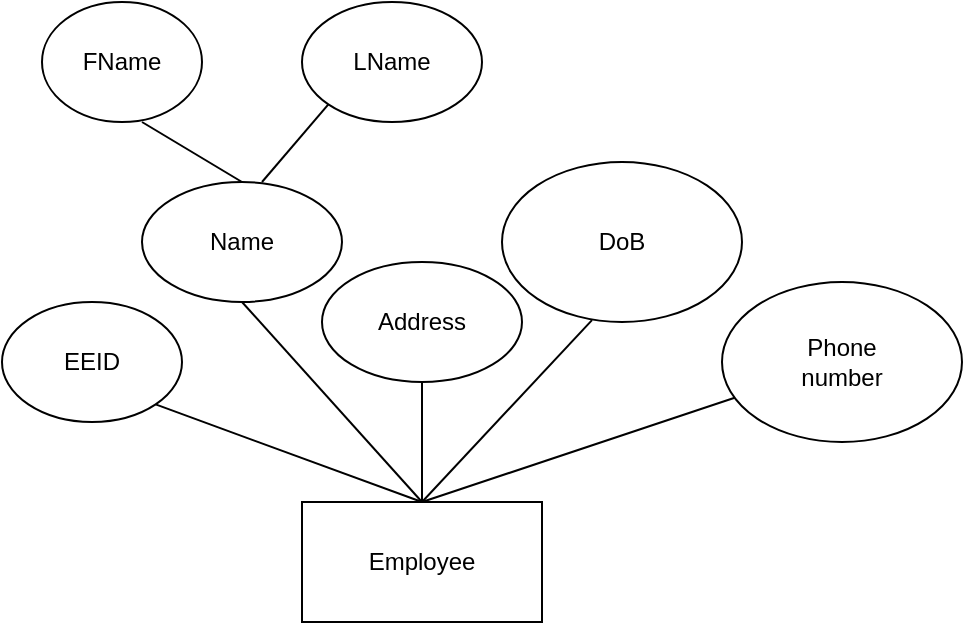 <mxfile version="14.7.10" type="github"><diagram id="vQHucJHa2scrvkwMp-Zf" name="Page-1"><mxGraphModel dx="1655" dy="1631" grid="1" gridSize="10" guides="1" tooltips="1" connect="1" arrows="1" fold="1" page="1" pageScale="1" pageWidth="827" pageHeight="1169" math="0" shadow="0"><root><mxCell id="0"/><mxCell id="1" parent="0"/><object label="" id="iI4ehs1HzYT6XFBE8cSP-1"><mxCell style="rounded=0;whiteSpace=wrap;html=1;" parent="1" vertex="1"><mxGeometry x="110" y="170" width="120" height="60" as="geometry"/></mxCell></object><mxCell id="iI4ehs1HzYT6XFBE8cSP-2" value="Employee" style="text;html=1;strokeColor=none;fillColor=none;align=center;verticalAlign=middle;whiteSpace=wrap;rounded=0;" parent="1" vertex="1"><mxGeometry x="130" y="190" width="80" height="20" as="geometry"/></mxCell><mxCell id="iI4ehs1HzYT6XFBE8cSP-4" value="" style="ellipse;whiteSpace=wrap;html=1;" parent="1" vertex="1"><mxGeometry x="-40" y="70" width="90" height="60" as="geometry"/></mxCell><mxCell id="YJPDPUidiwIQnSpkHCXg-1" value="" style="ellipse;whiteSpace=wrap;html=1;" vertex="1" parent="1"><mxGeometry x="30" y="10" width="100" height="60" as="geometry"/></mxCell><mxCell id="YJPDPUidiwIQnSpkHCXg-2" value="" style="ellipse;whiteSpace=wrap;html=1;" vertex="1" parent="1"><mxGeometry x="210" width="120" height="80" as="geometry"/></mxCell><mxCell id="YJPDPUidiwIQnSpkHCXg-3" value="" style="ellipse;whiteSpace=wrap;html=1;" vertex="1" parent="1"><mxGeometry x="120" y="50" width="100" height="60" as="geometry"/></mxCell><mxCell id="YJPDPUidiwIQnSpkHCXg-4" value="" style="ellipse;whiteSpace=wrap;html=1;" vertex="1" parent="1"><mxGeometry x="320" y="60" width="120" height="80" as="geometry"/></mxCell><mxCell id="YJPDPUidiwIQnSpkHCXg-5" value="EEID" style="text;html=1;strokeColor=none;fillColor=none;align=center;verticalAlign=middle;whiteSpace=wrap;rounded=0;" vertex="1" parent="1"><mxGeometry x="-15" y="90" width="40" height="20" as="geometry"/></mxCell><mxCell id="YJPDPUidiwIQnSpkHCXg-6" value="Name&lt;br&gt;" style="text;html=1;strokeColor=none;fillColor=none;align=center;verticalAlign=middle;whiteSpace=wrap;rounded=0;" vertex="1" parent="1"><mxGeometry x="60" y="30" width="40" height="20" as="geometry"/></mxCell><mxCell id="YJPDPUidiwIQnSpkHCXg-8" value="Address" style="text;html=1;strokeColor=none;fillColor=none;align=center;verticalAlign=middle;whiteSpace=wrap;rounded=0;" vertex="1" parent="1"><mxGeometry x="150" y="70" width="40" height="20" as="geometry"/></mxCell><mxCell id="YJPDPUidiwIQnSpkHCXg-9" value="DoB" style="text;html=1;strokeColor=none;fillColor=none;align=center;verticalAlign=middle;whiteSpace=wrap;rounded=0;" vertex="1" parent="1"><mxGeometry x="250" y="30" width="40" height="20" as="geometry"/></mxCell><mxCell id="YJPDPUidiwIQnSpkHCXg-11" value="Phone number&lt;br&gt;" style="text;html=1;strokeColor=none;fillColor=none;align=center;verticalAlign=middle;whiteSpace=wrap;rounded=0;" vertex="1" parent="1"><mxGeometry x="360" y="90" width="40" height="20" as="geometry"/></mxCell><mxCell id="YJPDPUidiwIQnSpkHCXg-13" value="" style="endArrow=none;html=1;" edge="1" parent="1" target="YJPDPUidiwIQnSpkHCXg-4"><mxGeometry width="50" height="50" relative="1" as="geometry"><mxPoint x="170" y="170" as="sourcePoint"/><mxPoint x="230" y="120" as="targetPoint"/></mxGeometry></mxCell><mxCell id="YJPDPUidiwIQnSpkHCXg-14" value="" style="endArrow=none;html=1;entryX=0.375;entryY=0.988;entryDx=0;entryDy=0;entryPerimeter=0;" edge="1" parent="1" target="YJPDPUidiwIQnSpkHCXg-2"><mxGeometry width="50" height="50" relative="1" as="geometry"><mxPoint x="170" y="170" as="sourcePoint"/><mxPoint x="230" y="120" as="targetPoint"/></mxGeometry></mxCell><mxCell id="YJPDPUidiwIQnSpkHCXg-15" value="" style="endArrow=none;html=1;entryX=0.5;entryY=1;entryDx=0;entryDy=0;exitX=0.5;exitY=0;exitDx=0;exitDy=0;" edge="1" parent="1" source="iI4ehs1HzYT6XFBE8cSP-1" target="YJPDPUidiwIQnSpkHCXg-3"><mxGeometry width="50" height="50" relative="1" as="geometry"><mxPoint x="55" y="160" as="sourcePoint"/><mxPoint x="105" y="110" as="targetPoint"/></mxGeometry></mxCell><mxCell id="YJPDPUidiwIQnSpkHCXg-16" value="" style="endArrow=none;html=1;entryX=0.5;entryY=1;entryDx=0;entryDy=0;exitX=0.5;exitY=0;exitDx=0;exitDy=0;" edge="1" parent="1" source="iI4ehs1HzYT6XFBE8cSP-1" target="YJPDPUidiwIQnSpkHCXg-1"><mxGeometry width="50" height="50" relative="1" as="geometry"><mxPoint x="60" y="150" as="sourcePoint"/><mxPoint x="110" y="100" as="targetPoint"/></mxGeometry></mxCell><mxCell id="YJPDPUidiwIQnSpkHCXg-17" value="" style="endArrow=none;html=1;entryX=1;entryY=1;entryDx=0;entryDy=0;exitX=0.5;exitY=0;exitDx=0;exitDy=0;" edge="1" parent="1" source="iI4ehs1HzYT6XFBE8cSP-1" target="iI4ehs1HzYT6XFBE8cSP-4"><mxGeometry width="50" height="50" relative="1" as="geometry"><mxPoint x="20" y="170" as="sourcePoint"/><mxPoint x="70" y="120" as="targetPoint"/></mxGeometry></mxCell><mxCell id="YJPDPUidiwIQnSpkHCXg-18" value="" style="ellipse;whiteSpace=wrap;html=1;" vertex="1" parent="1"><mxGeometry x="-20" y="-80" width="80" height="60" as="geometry"/></mxCell><mxCell id="YJPDPUidiwIQnSpkHCXg-19" value="" style="ellipse;whiteSpace=wrap;html=1;" vertex="1" parent="1"><mxGeometry x="110" y="-80" width="90" height="60" as="geometry"/></mxCell><mxCell id="YJPDPUidiwIQnSpkHCXg-20" value="" style="endArrow=none;html=1;entryX=0;entryY=1;entryDx=0;entryDy=0;" edge="1" parent="1" target="YJPDPUidiwIQnSpkHCXg-19"><mxGeometry width="50" height="50" relative="1" as="geometry"><mxPoint x="90" y="10" as="sourcePoint"/><mxPoint x="140" y="-40" as="targetPoint"/></mxGeometry></mxCell><mxCell id="YJPDPUidiwIQnSpkHCXg-21" value="" style="endArrow=none;html=1;exitX=0.5;exitY=0;exitDx=0;exitDy=0;" edge="1" parent="1" source="YJPDPUidiwIQnSpkHCXg-1"><mxGeometry width="50" height="50" relative="1" as="geometry"><mxPoint x="-20" y="30" as="sourcePoint"/><mxPoint x="30" y="-20" as="targetPoint"/></mxGeometry></mxCell><mxCell id="YJPDPUidiwIQnSpkHCXg-22" value="FName" style="text;html=1;strokeColor=none;fillColor=none;align=center;verticalAlign=middle;whiteSpace=wrap;rounded=0;" vertex="1" parent="1"><mxGeometry y="-60" width="40" height="20" as="geometry"/></mxCell><mxCell id="YJPDPUidiwIQnSpkHCXg-23" value="LName&lt;br&gt;" style="text;html=1;strokeColor=none;fillColor=none;align=center;verticalAlign=middle;whiteSpace=wrap;rounded=0;" vertex="1" parent="1"><mxGeometry x="135" y="-60" width="40" height="20" as="geometry"/></mxCell></root></mxGraphModel></diagram></mxfile>